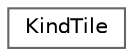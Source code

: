 digraph "Graphical Class Hierarchy"
{
 // LATEX_PDF_SIZE
  bgcolor="transparent";
  edge [fontname=Helvetica,fontsize=10,labelfontname=Helvetica,labelfontsize=10];
  node [fontname=Helvetica,fontsize=10,shape=box,height=0.2,width=0.4];
  rankdir="LR";
  Node0 [id="Node000000",label="KindTile",height=0.2,width=0.4,color="grey40", fillcolor="white", style="filled",URL="$class_kind_tile.html",tooltip=" "];
}

